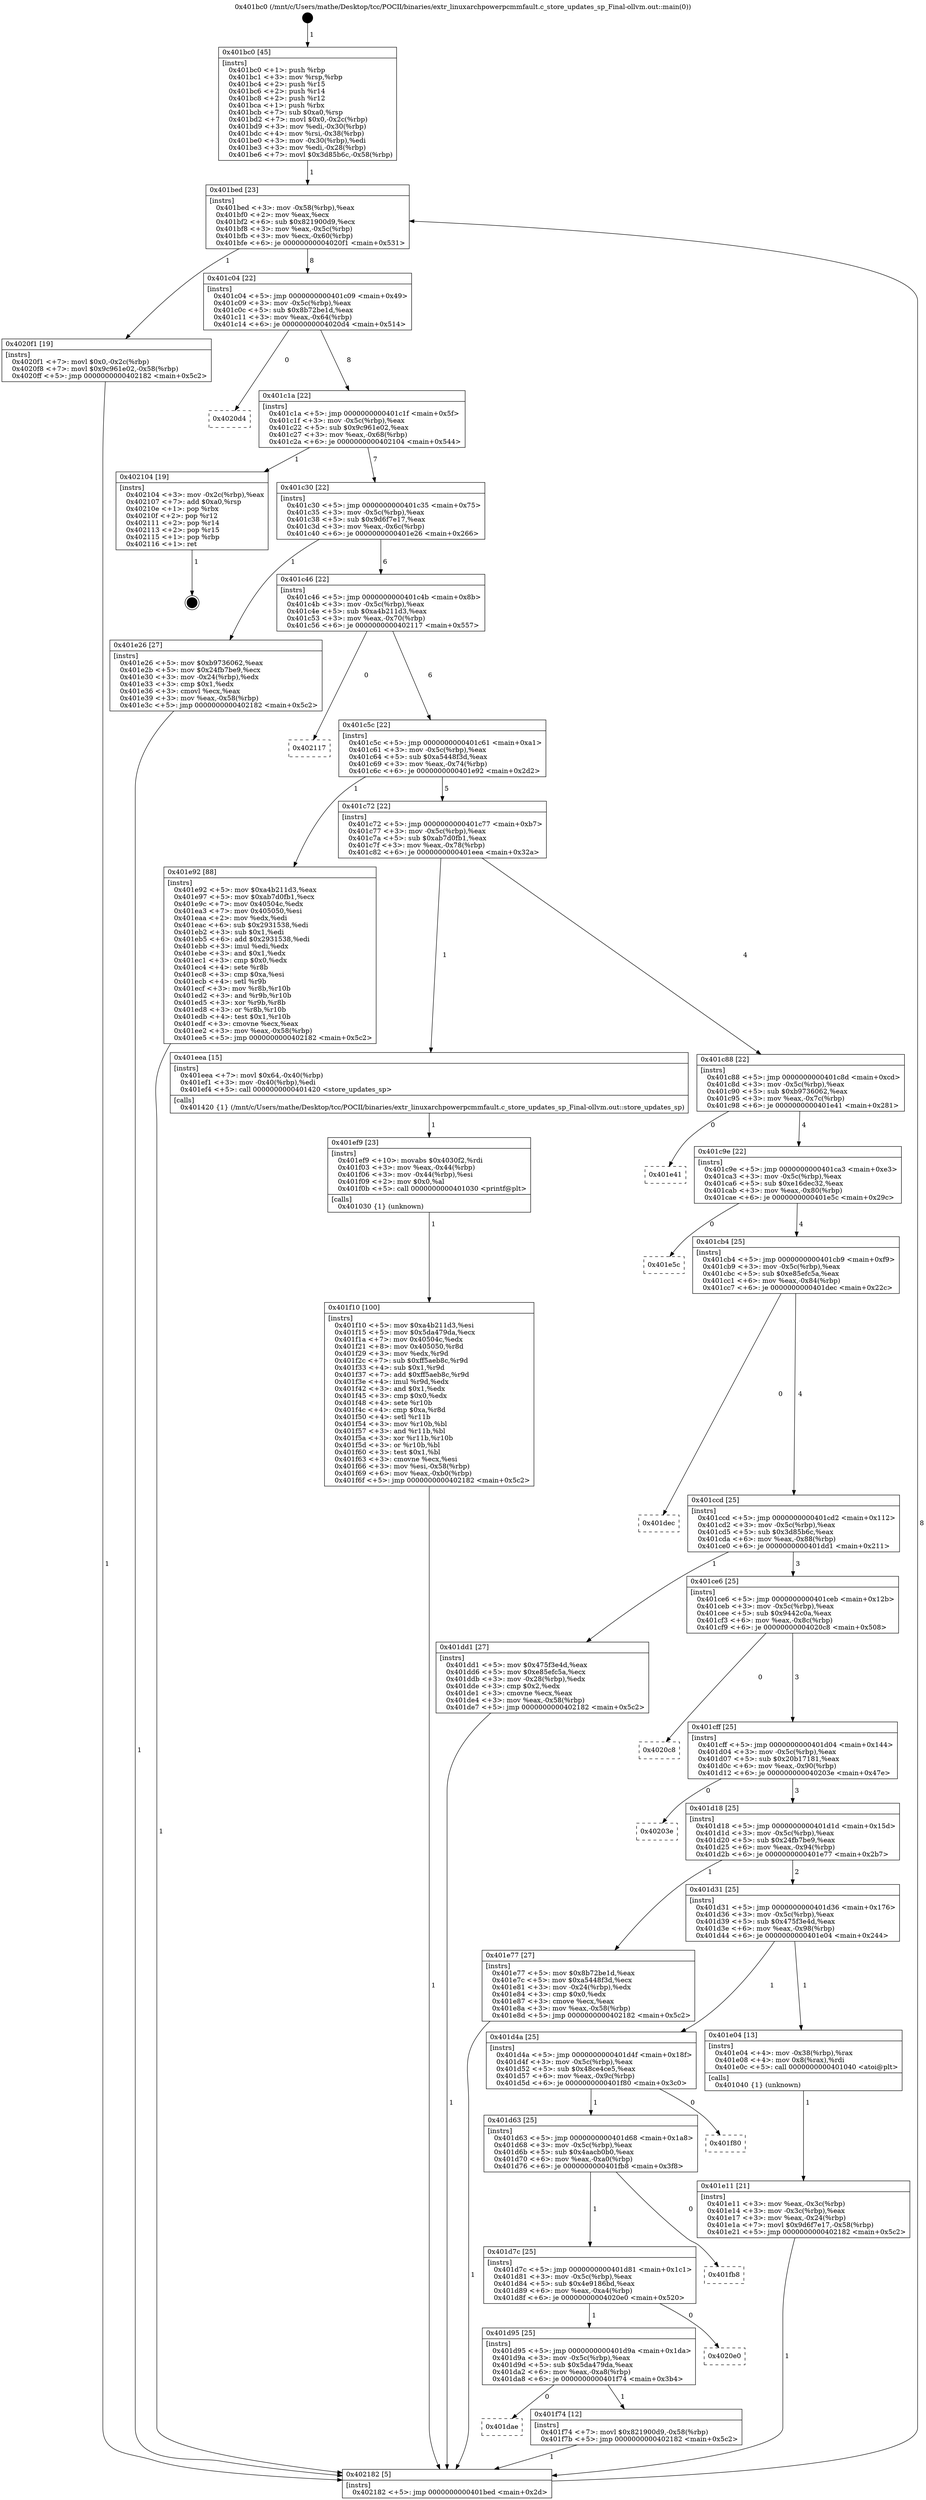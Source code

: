digraph "0x401bc0" {
  label = "0x401bc0 (/mnt/c/Users/mathe/Desktop/tcc/POCII/binaries/extr_linuxarchpowerpcmmfault.c_store_updates_sp_Final-ollvm.out::main(0))"
  labelloc = "t"
  node[shape=record]

  Entry [label="",width=0.3,height=0.3,shape=circle,fillcolor=black,style=filled]
  "0x401bed" [label="{
     0x401bed [23]\l
     | [instrs]\l
     &nbsp;&nbsp;0x401bed \<+3\>: mov -0x58(%rbp),%eax\l
     &nbsp;&nbsp;0x401bf0 \<+2\>: mov %eax,%ecx\l
     &nbsp;&nbsp;0x401bf2 \<+6\>: sub $0x821900d9,%ecx\l
     &nbsp;&nbsp;0x401bf8 \<+3\>: mov %eax,-0x5c(%rbp)\l
     &nbsp;&nbsp;0x401bfb \<+3\>: mov %ecx,-0x60(%rbp)\l
     &nbsp;&nbsp;0x401bfe \<+6\>: je 00000000004020f1 \<main+0x531\>\l
  }"]
  "0x4020f1" [label="{
     0x4020f1 [19]\l
     | [instrs]\l
     &nbsp;&nbsp;0x4020f1 \<+7\>: movl $0x0,-0x2c(%rbp)\l
     &nbsp;&nbsp;0x4020f8 \<+7\>: movl $0x9c961e02,-0x58(%rbp)\l
     &nbsp;&nbsp;0x4020ff \<+5\>: jmp 0000000000402182 \<main+0x5c2\>\l
  }"]
  "0x401c04" [label="{
     0x401c04 [22]\l
     | [instrs]\l
     &nbsp;&nbsp;0x401c04 \<+5\>: jmp 0000000000401c09 \<main+0x49\>\l
     &nbsp;&nbsp;0x401c09 \<+3\>: mov -0x5c(%rbp),%eax\l
     &nbsp;&nbsp;0x401c0c \<+5\>: sub $0x8b72be1d,%eax\l
     &nbsp;&nbsp;0x401c11 \<+3\>: mov %eax,-0x64(%rbp)\l
     &nbsp;&nbsp;0x401c14 \<+6\>: je 00000000004020d4 \<main+0x514\>\l
  }"]
  Exit [label="",width=0.3,height=0.3,shape=circle,fillcolor=black,style=filled,peripheries=2]
  "0x4020d4" [label="{
     0x4020d4\l
  }", style=dashed]
  "0x401c1a" [label="{
     0x401c1a [22]\l
     | [instrs]\l
     &nbsp;&nbsp;0x401c1a \<+5\>: jmp 0000000000401c1f \<main+0x5f\>\l
     &nbsp;&nbsp;0x401c1f \<+3\>: mov -0x5c(%rbp),%eax\l
     &nbsp;&nbsp;0x401c22 \<+5\>: sub $0x9c961e02,%eax\l
     &nbsp;&nbsp;0x401c27 \<+3\>: mov %eax,-0x68(%rbp)\l
     &nbsp;&nbsp;0x401c2a \<+6\>: je 0000000000402104 \<main+0x544\>\l
  }"]
  "0x401dae" [label="{
     0x401dae\l
  }", style=dashed]
  "0x402104" [label="{
     0x402104 [19]\l
     | [instrs]\l
     &nbsp;&nbsp;0x402104 \<+3\>: mov -0x2c(%rbp),%eax\l
     &nbsp;&nbsp;0x402107 \<+7\>: add $0xa0,%rsp\l
     &nbsp;&nbsp;0x40210e \<+1\>: pop %rbx\l
     &nbsp;&nbsp;0x40210f \<+2\>: pop %r12\l
     &nbsp;&nbsp;0x402111 \<+2\>: pop %r14\l
     &nbsp;&nbsp;0x402113 \<+2\>: pop %r15\l
     &nbsp;&nbsp;0x402115 \<+1\>: pop %rbp\l
     &nbsp;&nbsp;0x402116 \<+1\>: ret\l
  }"]
  "0x401c30" [label="{
     0x401c30 [22]\l
     | [instrs]\l
     &nbsp;&nbsp;0x401c30 \<+5\>: jmp 0000000000401c35 \<main+0x75\>\l
     &nbsp;&nbsp;0x401c35 \<+3\>: mov -0x5c(%rbp),%eax\l
     &nbsp;&nbsp;0x401c38 \<+5\>: sub $0x9d6f7e17,%eax\l
     &nbsp;&nbsp;0x401c3d \<+3\>: mov %eax,-0x6c(%rbp)\l
     &nbsp;&nbsp;0x401c40 \<+6\>: je 0000000000401e26 \<main+0x266\>\l
  }"]
  "0x401f74" [label="{
     0x401f74 [12]\l
     | [instrs]\l
     &nbsp;&nbsp;0x401f74 \<+7\>: movl $0x821900d9,-0x58(%rbp)\l
     &nbsp;&nbsp;0x401f7b \<+5\>: jmp 0000000000402182 \<main+0x5c2\>\l
  }"]
  "0x401e26" [label="{
     0x401e26 [27]\l
     | [instrs]\l
     &nbsp;&nbsp;0x401e26 \<+5\>: mov $0xb9736062,%eax\l
     &nbsp;&nbsp;0x401e2b \<+5\>: mov $0x24fb7be9,%ecx\l
     &nbsp;&nbsp;0x401e30 \<+3\>: mov -0x24(%rbp),%edx\l
     &nbsp;&nbsp;0x401e33 \<+3\>: cmp $0x1,%edx\l
     &nbsp;&nbsp;0x401e36 \<+3\>: cmovl %ecx,%eax\l
     &nbsp;&nbsp;0x401e39 \<+3\>: mov %eax,-0x58(%rbp)\l
     &nbsp;&nbsp;0x401e3c \<+5\>: jmp 0000000000402182 \<main+0x5c2\>\l
  }"]
  "0x401c46" [label="{
     0x401c46 [22]\l
     | [instrs]\l
     &nbsp;&nbsp;0x401c46 \<+5\>: jmp 0000000000401c4b \<main+0x8b\>\l
     &nbsp;&nbsp;0x401c4b \<+3\>: mov -0x5c(%rbp),%eax\l
     &nbsp;&nbsp;0x401c4e \<+5\>: sub $0xa4b211d3,%eax\l
     &nbsp;&nbsp;0x401c53 \<+3\>: mov %eax,-0x70(%rbp)\l
     &nbsp;&nbsp;0x401c56 \<+6\>: je 0000000000402117 \<main+0x557\>\l
  }"]
  "0x401d95" [label="{
     0x401d95 [25]\l
     | [instrs]\l
     &nbsp;&nbsp;0x401d95 \<+5\>: jmp 0000000000401d9a \<main+0x1da\>\l
     &nbsp;&nbsp;0x401d9a \<+3\>: mov -0x5c(%rbp),%eax\l
     &nbsp;&nbsp;0x401d9d \<+5\>: sub $0x5da479da,%eax\l
     &nbsp;&nbsp;0x401da2 \<+6\>: mov %eax,-0xa8(%rbp)\l
     &nbsp;&nbsp;0x401da8 \<+6\>: je 0000000000401f74 \<main+0x3b4\>\l
  }"]
  "0x402117" [label="{
     0x402117\l
  }", style=dashed]
  "0x401c5c" [label="{
     0x401c5c [22]\l
     | [instrs]\l
     &nbsp;&nbsp;0x401c5c \<+5\>: jmp 0000000000401c61 \<main+0xa1\>\l
     &nbsp;&nbsp;0x401c61 \<+3\>: mov -0x5c(%rbp),%eax\l
     &nbsp;&nbsp;0x401c64 \<+5\>: sub $0xa5448f3d,%eax\l
     &nbsp;&nbsp;0x401c69 \<+3\>: mov %eax,-0x74(%rbp)\l
     &nbsp;&nbsp;0x401c6c \<+6\>: je 0000000000401e92 \<main+0x2d2\>\l
  }"]
  "0x4020e0" [label="{
     0x4020e0\l
  }", style=dashed]
  "0x401e92" [label="{
     0x401e92 [88]\l
     | [instrs]\l
     &nbsp;&nbsp;0x401e92 \<+5\>: mov $0xa4b211d3,%eax\l
     &nbsp;&nbsp;0x401e97 \<+5\>: mov $0xab7d0fb1,%ecx\l
     &nbsp;&nbsp;0x401e9c \<+7\>: mov 0x40504c,%edx\l
     &nbsp;&nbsp;0x401ea3 \<+7\>: mov 0x405050,%esi\l
     &nbsp;&nbsp;0x401eaa \<+2\>: mov %edx,%edi\l
     &nbsp;&nbsp;0x401eac \<+6\>: sub $0x2931538,%edi\l
     &nbsp;&nbsp;0x401eb2 \<+3\>: sub $0x1,%edi\l
     &nbsp;&nbsp;0x401eb5 \<+6\>: add $0x2931538,%edi\l
     &nbsp;&nbsp;0x401ebb \<+3\>: imul %edi,%edx\l
     &nbsp;&nbsp;0x401ebe \<+3\>: and $0x1,%edx\l
     &nbsp;&nbsp;0x401ec1 \<+3\>: cmp $0x0,%edx\l
     &nbsp;&nbsp;0x401ec4 \<+4\>: sete %r8b\l
     &nbsp;&nbsp;0x401ec8 \<+3\>: cmp $0xa,%esi\l
     &nbsp;&nbsp;0x401ecb \<+4\>: setl %r9b\l
     &nbsp;&nbsp;0x401ecf \<+3\>: mov %r8b,%r10b\l
     &nbsp;&nbsp;0x401ed2 \<+3\>: and %r9b,%r10b\l
     &nbsp;&nbsp;0x401ed5 \<+3\>: xor %r9b,%r8b\l
     &nbsp;&nbsp;0x401ed8 \<+3\>: or %r8b,%r10b\l
     &nbsp;&nbsp;0x401edb \<+4\>: test $0x1,%r10b\l
     &nbsp;&nbsp;0x401edf \<+3\>: cmovne %ecx,%eax\l
     &nbsp;&nbsp;0x401ee2 \<+3\>: mov %eax,-0x58(%rbp)\l
     &nbsp;&nbsp;0x401ee5 \<+5\>: jmp 0000000000402182 \<main+0x5c2\>\l
  }"]
  "0x401c72" [label="{
     0x401c72 [22]\l
     | [instrs]\l
     &nbsp;&nbsp;0x401c72 \<+5\>: jmp 0000000000401c77 \<main+0xb7\>\l
     &nbsp;&nbsp;0x401c77 \<+3\>: mov -0x5c(%rbp),%eax\l
     &nbsp;&nbsp;0x401c7a \<+5\>: sub $0xab7d0fb1,%eax\l
     &nbsp;&nbsp;0x401c7f \<+3\>: mov %eax,-0x78(%rbp)\l
     &nbsp;&nbsp;0x401c82 \<+6\>: je 0000000000401eea \<main+0x32a\>\l
  }"]
  "0x401d7c" [label="{
     0x401d7c [25]\l
     | [instrs]\l
     &nbsp;&nbsp;0x401d7c \<+5\>: jmp 0000000000401d81 \<main+0x1c1\>\l
     &nbsp;&nbsp;0x401d81 \<+3\>: mov -0x5c(%rbp),%eax\l
     &nbsp;&nbsp;0x401d84 \<+5\>: sub $0x4e9186bd,%eax\l
     &nbsp;&nbsp;0x401d89 \<+6\>: mov %eax,-0xa4(%rbp)\l
     &nbsp;&nbsp;0x401d8f \<+6\>: je 00000000004020e0 \<main+0x520\>\l
  }"]
  "0x401eea" [label="{
     0x401eea [15]\l
     | [instrs]\l
     &nbsp;&nbsp;0x401eea \<+7\>: movl $0x64,-0x40(%rbp)\l
     &nbsp;&nbsp;0x401ef1 \<+3\>: mov -0x40(%rbp),%edi\l
     &nbsp;&nbsp;0x401ef4 \<+5\>: call 0000000000401420 \<store_updates_sp\>\l
     | [calls]\l
     &nbsp;&nbsp;0x401420 \{1\} (/mnt/c/Users/mathe/Desktop/tcc/POCII/binaries/extr_linuxarchpowerpcmmfault.c_store_updates_sp_Final-ollvm.out::store_updates_sp)\l
  }"]
  "0x401c88" [label="{
     0x401c88 [22]\l
     | [instrs]\l
     &nbsp;&nbsp;0x401c88 \<+5\>: jmp 0000000000401c8d \<main+0xcd\>\l
     &nbsp;&nbsp;0x401c8d \<+3\>: mov -0x5c(%rbp),%eax\l
     &nbsp;&nbsp;0x401c90 \<+5\>: sub $0xb9736062,%eax\l
     &nbsp;&nbsp;0x401c95 \<+3\>: mov %eax,-0x7c(%rbp)\l
     &nbsp;&nbsp;0x401c98 \<+6\>: je 0000000000401e41 \<main+0x281\>\l
  }"]
  "0x401fb8" [label="{
     0x401fb8\l
  }", style=dashed]
  "0x401e41" [label="{
     0x401e41\l
  }", style=dashed]
  "0x401c9e" [label="{
     0x401c9e [22]\l
     | [instrs]\l
     &nbsp;&nbsp;0x401c9e \<+5\>: jmp 0000000000401ca3 \<main+0xe3\>\l
     &nbsp;&nbsp;0x401ca3 \<+3\>: mov -0x5c(%rbp),%eax\l
     &nbsp;&nbsp;0x401ca6 \<+5\>: sub $0xe16dec32,%eax\l
     &nbsp;&nbsp;0x401cab \<+3\>: mov %eax,-0x80(%rbp)\l
     &nbsp;&nbsp;0x401cae \<+6\>: je 0000000000401e5c \<main+0x29c\>\l
  }"]
  "0x401d63" [label="{
     0x401d63 [25]\l
     | [instrs]\l
     &nbsp;&nbsp;0x401d63 \<+5\>: jmp 0000000000401d68 \<main+0x1a8\>\l
     &nbsp;&nbsp;0x401d68 \<+3\>: mov -0x5c(%rbp),%eax\l
     &nbsp;&nbsp;0x401d6b \<+5\>: sub $0x4aacb0b0,%eax\l
     &nbsp;&nbsp;0x401d70 \<+6\>: mov %eax,-0xa0(%rbp)\l
     &nbsp;&nbsp;0x401d76 \<+6\>: je 0000000000401fb8 \<main+0x3f8\>\l
  }"]
  "0x401e5c" [label="{
     0x401e5c\l
  }", style=dashed]
  "0x401cb4" [label="{
     0x401cb4 [25]\l
     | [instrs]\l
     &nbsp;&nbsp;0x401cb4 \<+5\>: jmp 0000000000401cb9 \<main+0xf9\>\l
     &nbsp;&nbsp;0x401cb9 \<+3\>: mov -0x5c(%rbp),%eax\l
     &nbsp;&nbsp;0x401cbc \<+5\>: sub $0xe85efc5a,%eax\l
     &nbsp;&nbsp;0x401cc1 \<+6\>: mov %eax,-0x84(%rbp)\l
     &nbsp;&nbsp;0x401cc7 \<+6\>: je 0000000000401dec \<main+0x22c\>\l
  }"]
  "0x401f80" [label="{
     0x401f80\l
  }", style=dashed]
  "0x401dec" [label="{
     0x401dec\l
  }", style=dashed]
  "0x401ccd" [label="{
     0x401ccd [25]\l
     | [instrs]\l
     &nbsp;&nbsp;0x401ccd \<+5\>: jmp 0000000000401cd2 \<main+0x112\>\l
     &nbsp;&nbsp;0x401cd2 \<+3\>: mov -0x5c(%rbp),%eax\l
     &nbsp;&nbsp;0x401cd5 \<+5\>: sub $0x3d85b6c,%eax\l
     &nbsp;&nbsp;0x401cda \<+6\>: mov %eax,-0x88(%rbp)\l
     &nbsp;&nbsp;0x401ce0 \<+6\>: je 0000000000401dd1 \<main+0x211\>\l
  }"]
  "0x401f10" [label="{
     0x401f10 [100]\l
     | [instrs]\l
     &nbsp;&nbsp;0x401f10 \<+5\>: mov $0xa4b211d3,%esi\l
     &nbsp;&nbsp;0x401f15 \<+5\>: mov $0x5da479da,%ecx\l
     &nbsp;&nbsp;0x401f1a \<+7\>: mov 0x40504c,%edx\l
     &nbsp;&nbsp;0x401f21 \<+8\>: mov 0x405050,%r8d\l
     &nbsp;&nbsp;0x401f29 \<+3\>: mov %edx,%r9d\l
     &nbsp;&nbsp;0x401f2c \<+7\>: sub $0xff5aeb8c,%r9d\l
     &nbsp;&nbsp;0x401f33 \<+4\>: sub $0x1,%r9d\l
     &nbsp;&nbsp;0x401f37 \<+7\>: add $0xff5aeb8c,%r9d\l
     &nbsp;&nbsp;0x401f3e \<+4\>: imul %r9d,%edx\l
     &nbsp;&nbsp;0x401f42 \<+3\>: and $0x1,%edx\l
     &nbsp;&nbsp;0x401f45 \<+3\>: cmp $0x0,%edx\l
     &nbsp;&nbsp;0x401f48 \<+4\>: sete %r10b\l
     &nbsp;&nbsp;0x401f4c \<+4\>: cmp $0xa,%r8d\l
     &nbsp;&nbsp;0x401f50 \<+4\>: setl %r11b\l
     &nbsp;&nbsp;0x401f54 \<+3\>: mov %r10b,%bl\l
     &nbsp;&nbsp;0x401f57 \<+3\>: and %r11b,%bl\l
     &nbsp;&nbsp;0x401f5a \<+3\>: xor %r11b,%r10b\l
     &nbsp;&nbsp;0x401f5d \<+3\>: or %r10b,%bl\l
     &nbsp;&nbsp;0x401f60 \<+3\>: test $0x1,%bl\l
     &nbsp;&nbsp;0x401f63 \<+3\>: cmovne %ecx,%esi\l
     &nbsp;&nbsp;0x401f66 \<+3\>: mov %esi,-0x58(%rbp)\l
     &nbsp;&nbsp;0x401f69 \<+6\>: mov %eax,-0xb0(%rbp)\l
     &nbsp;&nbsp;0x401f6f \<+5\>: jmp 0000000000402182 \<main+0x5c2\>\l
  }"]
  "0x401dd1" [label="{
     0x401dd1 [27]\l
     | [instrs]\l
     &nbsp;&nbsp;0x401dd1 \<+5\>: mov $0x475f3e4d,%eax\l
     &nbsp;&nbsp;0x401dd6 \<+5\>: mov $0xe85efc5a,%ecx\l
     &nbsp;&nbsp;0x401ddb \<+3\>: mov -0x28(%rbp),%edx\l
     &nbsp;&nbsp;0x401dde \<+3\>: cmp $0x2,%edx\l
     &nbsp;&nbsp;0x401de1 \<+3\>: cmovne %ecx,%eax\l
     &nbsp;&nbsp;0x401de4 \<+3\>: mov %eax,-0x58(%rbp)\l
     &nbsp;&nbsp;0x401de7 \<+5\>: jmp 0000000000402182 \<main+0x5c2\>\l
  }"]
  "0x401ce6" [label="{
     0x401ce6 [25]\l
     | [instrs]\l
     &nbsp;&nbsp;0x401ce6 \<+5\>: jmp 0000000000401ceb \<main+0x12b\>\l
     &nbsp;&nbsp;0x401ceb \<+3\>: mov -0x5c(%rbp),%eax\l
     &nbsp;&nbsp;0x401cee \<+5\>: sub $0x9442c0a,%eax\l
     &nbsp;&nbsp;0x401cf3 \<+6\>: mov %eax,-0x8c(%rbp)\l
     &nbsp;&nbsp;0x401cf9 \<+6\>: je 00000000004020c8 \<main+0x508\>\l
  }"]
  "0x402182" [label="{
     0x402182 [5]\l
     | [instrs]\l
     &nbsp;&nbsp;0x402182 \<+5\>: jmp 0000000000401bed \<main+0x2d\>\l
  }"]
  "0x401bc0" [label="{
     0x401bc0 [45]\l
     | [instrs]\l
     &nbsp;&nbsp;0x401bc0 \<+1\>: push %rbp\l
     &nbsp;&nbsp;0x401bc1 \<+3\>: mov %rsp,%rbp\l
     &nbsp;&nbsp;0x401bc4 \<+2\>: push %r15\l
     &nbsp;&nbsp;0x401bc6 \<+2\>: push %r14\l
     &nbsp;&nbsp;0x401bc8 \<+2\>: push %r12\l
     &nbsp;&nbsp;0x401bca \<+1\>: push %rbx\l
     &nbsp;&nbsp;0x401bcb \<+7\>: sub $0xa0,%rsp\l
     &nbsp;&nbsp;0x401bd2 \<+7\>: movl $0x0,-0x2c(%rbp)\l
     &nbsp;&nbsp;0x401bd9 \<+3\>: mov %edi,-0x30(%rbp)\l
     &nbsp;&nbsp;0x401bdc \<+4\>: mov %rsi,-0x38(%rbp)\l
     &nbsp;&nbsp;0x401be0 \<+3\>: mov -0x30(%rbp),%edi\l
     &nbsp;&nbsp;0x401be3 \<+3\>: mov %edi,-0x28(%rbp)\l
     &nbsp;&nbsp;0x401be6 \<+7\>: movl $0x3d85b6c,-0x58(%rbp)\l
  }"]
  "0x401ef9" [label="{
     0x401ef9 [23]\l
     | [instrs]\l
     &nbsp;&nbsp;0x401ef9 \<+10\>: movabs $0x4030f2,%rdi\l
     &nbsp;&nbsp;0x401f03 \<+3\>: mov %eax,-0x44(%rbp)\l
     &nbsp;&nbsp;0x401f06 \<+3\>: mov -0x44(%rbp),%esi\l
     &nbsp;&nbsp;0x401f09 \<+2\>: mov $0x0,%al\l
     &nbsp;&nbsp;0x401f0b \<+5\>: call 0000000000401030 \<printf@plt\>\l
     | [calls]\l
     &nbsp;&nbsp;0x401030 \{1\} (unknown)\l
  }"]
  "0x4020c8" [label="{
     0x4020c8\l
  }", style=dashed]
  "0x401cff" [label="{
     0x401cff [25]\l
     | [instrs]\l
     &nbsp;&nbsp;0x401cff \<+5\>: jmp 0000000000401d04 \<main+0x144\>\l
     &nbsp;&nbsp;0x401d04 \<+3\>: mov -0x5c(%rbp),%eax\l
     &nbsp;&nbsp;0x401d07 \<+5\>: sub $0x20b17181,%eax\l
     &nbsp;&nbsp;0x401d0c \<+6\>: mov %eax,-0x90(%rbp)\l
     &nbsp;&nbsp;0x401d12 \<+6\>: je 000000000040203e \<main+0x47e\>\l
  }"]
  "0x401e11" [label="{
     0x401e11 [21]\l
     | [instrs]\l
     &nbsp;&nbsp;0x401e11 \<+3\>: mov %eax,-0x3c(%rbp)\l
     &nbsp;&nbsp;0x401e14 \<+3\>: mov -0x3c(%rbp),%eax\l
     &nbsp;&nbsp;0x401e17 \<+3\>: mov %eax,-0x24(%rbp)\l
     &nbsp;&nbsp;0x401e1a \<+7\>: movl $0x9d6f7e17,-0x58(%rbp)\l
     &nbsp;&nbsp;0x401e21 \<+5\>: jmp 0000000000402182 \<main+0x5c2\>\l
  }"]
  "0x40203e" [label="{
     0x40203e\l
  }", style=dashed]
  "0x401d18" [label="{
     0x401d18 [25]\l
     | [instrs]\l
     &nbsp;&nbsp;0x401d18 \<+5\>: jmp 0000000000401d1d \<main+0x15d\>\l
     &nbsp;&nbsp;0x401d1d \<+3\>: mov -0x5c(%rbp),%eax\l
     &nbsp;&nbsp;0x401d20 \<+5\>: sub $0x24fb7be9,%eax\l
     &nbsp;&nbsp;0x401d25 \<+6\>: mov %eax,-0x94(%rbp)\l
     &nbsp;&nbsp;0x401d2b \<+6\>: je 0000000000401e77 \<main+0x2b7\>\l
  }"]
  "0x401d4a" [label="{
     0x401d4a [25]\l
     | [instrs]\l
     &nbsp;&nbsp;0x401d4a \<+5\>: jmp 0000000000401d4f \<main+0x18f\>\l
     &nbsp;&nbsp;0x401d4f \<+3\>: mov -0x5c(%rbp),%eax\l
     &nbsp;&nbsp;0x401d52 \<+5\>: sub $0x48ce4ce5,%eax\l
     &nbsp;&nbsp;0x401d57 \<+6\>: mov %eax,-0x9c(%rbp)\l
     &nbsp;&nbsp;0x401d5d \<+6\>: je 0000000000401f80 \<main+0x3c0\>\l
  }"]
  "0x401e77" [label="{
     0x401e77 [27]\l
     | [instrs]\l
     &nbsp;&nbsp;0x401e77 \<+5\>: mov $0x8b72be1d,%eax\l
     &nbsp;&nbsp;0x401e7c \<+5\>: mov $0xa5448f3d,%ecx\l
     &nbsp;&nbsp;0x401e81 \<+3\>: mov -0x24(%rbp),%edx\l
     &nbsp;&nbsp;0x401e84 \<+3\>: cmp $0x0,%edx\l
     &nbsp;&nbsp;0x401e87 \<+3\>: cmove %ecx,%eax\l
     &nbsp;&nbsp;0x401e8a \<+3\>: mov %eax,-0x58(%rbp)\l
     &nbsp;&nbsp;0x401e8d \<+5\>: jmp 0000000000402182 \<main+0x5c2\>\l
  }"]
  "0x401d31" [label="{
     0x401d31 [25]\l
     | [instrs]\l
     &nbsp;&nbsp;0x401d31 \<+5\>: jmp 0000000000401d36 \<main+0x176\>\l
     &nbsp;&nbsp;0x401d36 \<+3\>: mov -0x5c(%rbp),%eax\l
     &nbsp;&nbsp;0x401d39 \<+5\>: sub $0x475f3e4d,%eax\l
     &nbsp;&nbsp;0x401d3e \<+6\>: mov %eax,-0x98(%rbp)\l
     &nbsp;&nbsp;0x401d44 \<+6\>: je 0000000000401e04 \<main+0x244\>\l
  }"]
  "0x401e04" [label="{
     0x401e04 [13]\l
     | [instrs]\l
     &nbsp;&nbsp;0x401e04 \<+4\>: mov -0x38(%rbp),%rax\l
     &nbsp;&nbsp;0x401e08 \<+4\>: mov 0x8(%rax),%rdi\l
     &nbsp;&nbsp;0x401e0c \<+5\>: call 0000000000401040 \<atoi@plt\>\l
     | [calls]\l
     &nbsp;&nbsp;0x401040 \{1\} (unknown)\l
  }"]
  Entry -> "0x401bc0" [label=" 1"]
  "0x401bed" -> "0x4020f1" [label=" 1"]
  "0x401bed" -> "0x401c04" [label=" 8"]
  "0x402104" -> Exit [label=" 1"]
  "0x401c04" -> "0x4020d4" [label=" 0"]
  "0x401c04" -> "0x401c1a" [label=" 8"]
  "0x4020f1" -> "0x402182" [label=" 1"]
  "0x401c1a" -> "0x402104" [label=" 1"]
  "0x401c1a" -> "0x401c30" [label=" 7"]
  "0x401f74" -> "0x402182" [label=" 1"]
  "0x401c30" -> "0x401e26" [label=" 1"]
  "0x401c30" -> "0x401c46" [label=" 6"]
  "0x401d95" -> "0x401dae" [label=" 0"]
  "0x401c46" -> "0x402117" [label=" 0"]
  "0x401c46" -> "0x401c5c" [label=" 6"]
  "0x401d95" -> "0x401f74" [label=" 1"]
  "0x401c5c" -> "0x401e92" [label=" 1"]
  "0x401c5c" -> "0x401c72" [label=" 5"]
  "0x401d7c" -> "0x401d95" [label=" 1"]
  "0x401c72" -> "0x401eea" [label=" 1"]
  "0x401c72" -> "0x401c88" [label=" 4"]
  "0x401d7c" -> "0x4020e0" [label=" 0"]
  "0x401c88" -> "0x401e41" [label=" 0"]
  "0x401c88" -> "0x401c9e" [label=" 4"]
  "0x401d63" -> "0x401d7c" [label=" 1"]
  "0x401c9e" -> "0x401e5c" [label=" 0"]
  "0x401c9e" -> "0x401cb4" [label=" 4"]
  "0x401d63" -> "0x401fb8" [label=" 0"]
  "0x401cb4" -> "0x401dec" [label=" 0"]
  "0x401cb4" -> "0x401ccd" [label=" 4"]
  "0x401d4a" -> "0x401d63" [label=" 1"]
  "0x401ccd" -> "0x401dd1" [label=" 1"]
  "0x401ccd" -> "0x401ce6" [label=" 3"]
  "0x401dd1" -> "0x402182" [label=" 1"]
  "0x401bc0" -> "0x401bed" [label=" 1"]
  "0x402182" -> "0x401bed" [label=" 8"]
  "0x401d4a" -> "0x401f80" [label=" 0"]
  "0x401ce6" -> "0x4020c8" [label=" 0"]
  "0x401ce6" -> "0x401cff" [label=" 3"]
  "0x401f10" -> "0x402182" [label=" 1"]
  "0x401cff" -> "0x40203e" [label=" 0"]
  "0x401cff" -> "0x401d18" [label=" 3"]
  "0x401ef9" -> "0x401f10" [label=" 1"]
  "0x401d18" -> "0x401e77" [label=" 1"]
  "0x401d18" -> "0x401d31" [label=" 2"]
  "0x401eea" -> "0x401ef9" [label=" 1"]
  "0x401d31" -> "0x401e04" [label=" 1"]
  "0x401d31" -> "0x401d4a" [label=" 1"]
  "0x401e04" -> "0x401e11" [label=" 1"]
  "0x401e11" -> "0x402182" [label=" 1"]
  "0x401e26" -> "0x402182" [label=" 1"]
  "0x401e77" -> "0x402182" [label=" 1"]
  "0x401e92" -> "0x402182" [label=" 1"]
}
